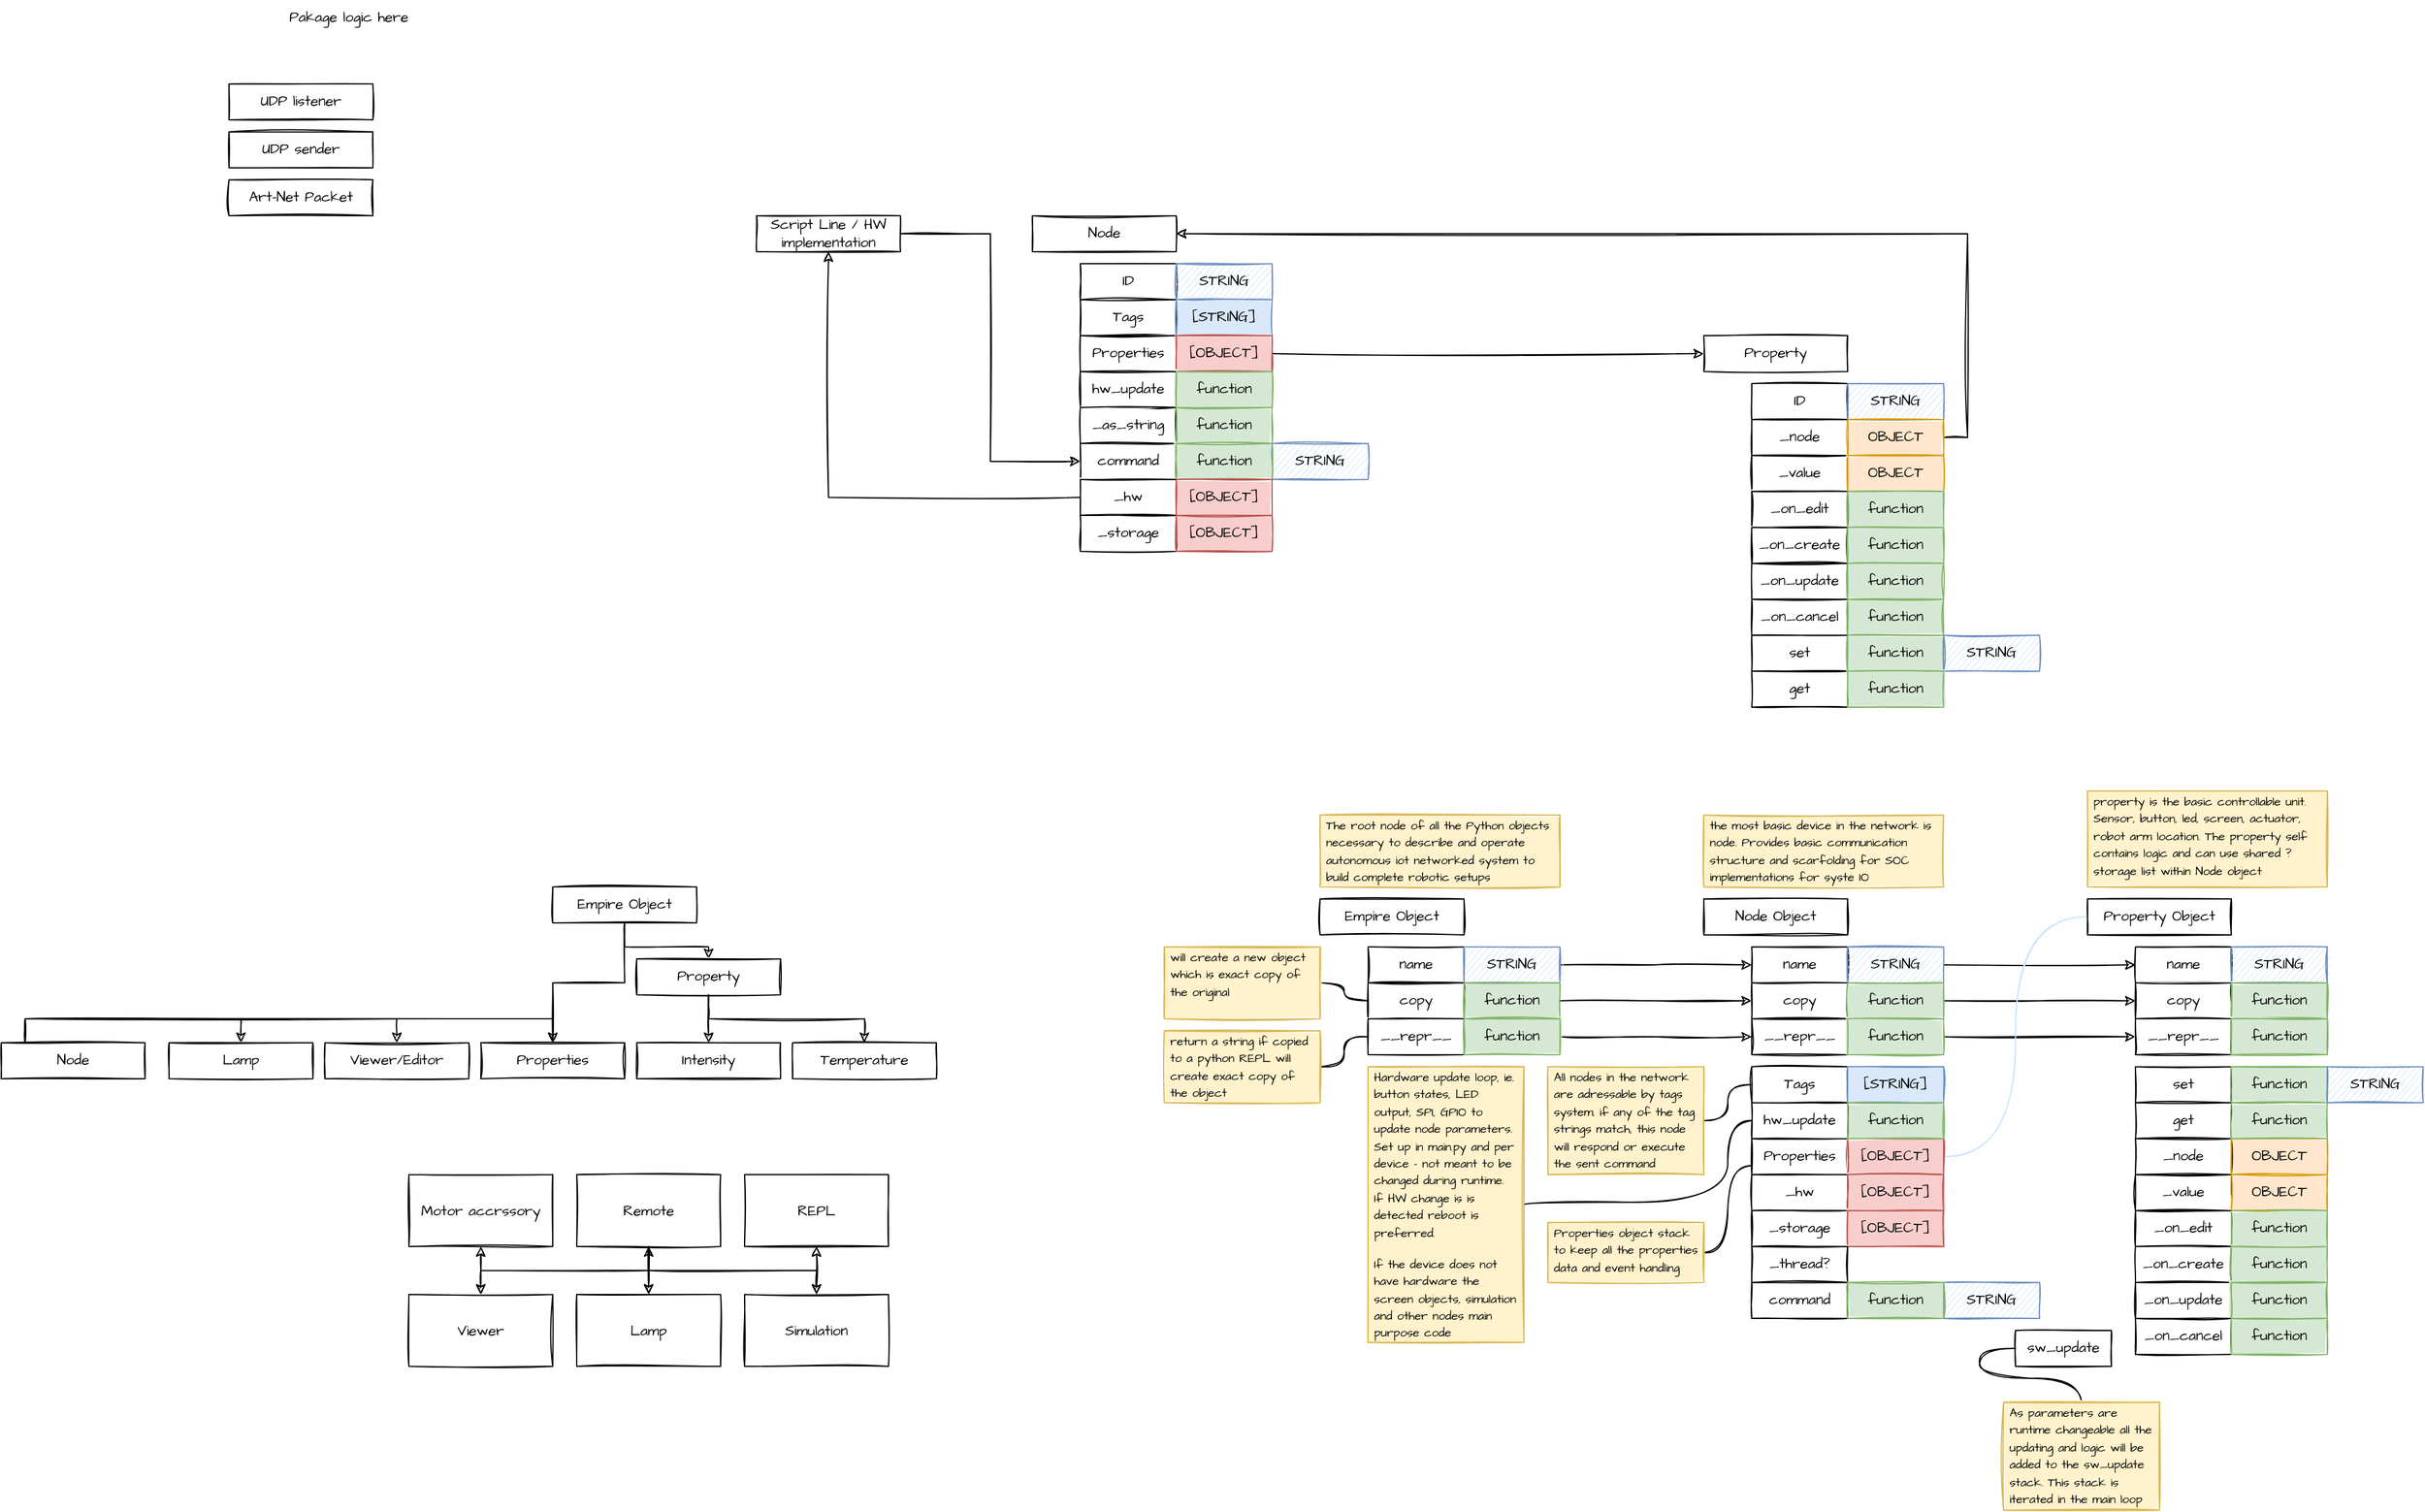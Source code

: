 <mxfile version="20.0.4" type="device" pages="2"><diagram id="UTL9oAtbc97huWoyyTnZ" name="Page-1"><mxGraphModel dx="2912" dy="1122" grid="1" gridSize="10" guides="1" tooltips="1" connect="1" arrows="1" fold="1" page="1" pageScale="1" pageWidth="850" pageHeight="1100" math="0" shadow="0"><root><mxCell id="0"/><mxCell id="1" parent="0"/><mxCell id="6gGuHzRQzGazjfxGGEVp-1" value="Node" style="rounded=0;whiteSpace=wrap;html=1;sketch=1;fontFamily=Architects Daughter;fontSource=https%3A%2F%2Ffonts.googleapis.com%2Fcss%3Ffamily%3DArchitects%2BDaughter;" parent="1" vertex="1"><mxGeometry x="40" y="280" width="120" height="30" as="geometry"/></mxCell><mxCell id="6gGuHzRQzGazjfxGGEVp-3" value="ID" style="rounded=0;whiteSpace=wrap;html=1;sketch=1;fontFamily=Architects Daughter;fontSource=https%3A%2F%2Ffonts.googleapis.com%2Fcss%3Ffamily%3DArchitects%2BDaughter;" parent="1" vertex="1"><mxGeometry x="80" y="320" width="80" height="30" as="geometry"/></mxCell><mxCell id="6gGuHzRQzGazjfxGGEVp-4" value="Tags" style="rounded=0;whiteSpace=wrap;html=1;sketch=1;fontFamily=Architects Daughter;fontSource=https%3A%2F%2Ffonts.googleapis.com%2Fcss%3Ffamily%3DArchitects%2BDaughter;" parent="1" vertex="1"><mxGeometry x="80" y="350" width="80" height="30" as="geometry"/></mxCell><mxCell id="6gGuHzRQzGazjfxGGEVp-5" value="Properties" style="rounded=0;whiteSpace=wrap;html=1;sketch=1;fontFamily=Architects Daughter;fontSource=https%3A%2F%2Ffonts.googleapis.com%2Fcss%3Ffamily%3DArchitects%2BDaughter;" parent="1" vertex="1"><mxGeometry x="80" y="380" width="80" height="30" as="geometry"/></mxCell><mxCell id="6gGuHzRQzGazjfxGGEVp-6" value="STRING" style="rounded=0;whiteSpace=wrap;html=1;sketch=1;fontFamily=Architects Daughter;fontSource=https%3A%2F%2Ffonts.googleapis.com%2Fcss%3Ffamily%3DArchitects%2BDaughter;fillColor=#dae8fc;strokeColor=#6c8ebf;" parent="1" vertex="1"><mxGeometry x="160" y="320" width="80" height="30" as="geometry"/></mxCell><mxCell id="6gGuHzRQzGazjfxGGEVp-7" value="[STRING]" style="rounded=0;whiteSpace=wrap;html=1;sketch=1;fontFamily=Architects Daughter;fontSource=https%3A%2F%2Ffonts.googleapis.com%2Fcss%3Ffamily%3DArchitects%2BDaughter;fillColor=#dae8fc;strokeColor=#6c8ebf;fillStyle=solid;" parent="1" vertex="1"><mxGeometry x="160" y="350" width="80" height="30" as="geometry"/></mxCell><mxCell id="6gGuHzRQzGazjfxGGEVp-16" style="edgeStyle=orthogonalEdgeStyle;rounded=0;orthogonalLoop=1;jettySize=auto;html=1;entryX=0;entryY=0.5;entryDx=0;entryDy=0;sketch=1;" parent="1" source="6gGuHzRQzGazjfxGGEVp-8" target="6gGuHzRQzGazjfxGGEVp-9" edge="1"><mxGeometry relative="1" as="geometry"/></mxCell><mxCell id="6gGuHzRQzGazjfxGGEVp-8" value="[OBJECT]" style="rounded=0;whiteSpace=wrap;html=1;sketch=1;fontFamily=Architects Daughter;fontSource=https%3A%2F%2Ffonts.googleapis.com%2Fcss%3Ffamily%3DArchitects%2BDaughter;fillColor=#f8cecc;strokeColor=#b85450;fillStyle=solid;" parent="1" vertex="1"><mxGeometry x="160" y="380" width="80" height="30" as="geometry"/></mxCell><mxCell id="6gGuHzRQzGazjfxGGEVp-9" value="Property" style="rounded=0;whiteSpace=wrap;html=1;sketch=1;fontFamily=Architects Daughter;fontSource=https%3A%2F%2Ffonts.googleapis.com%2Fcss%3Ffamily%3DArchitects%2BDaughter;" parent="1" vertex="1"><mxGeometry x="600" y="380" width="120" height="30" as="geometry"/></mxCell><mxCell id="6gGuHzRQzGazjfxGGEVp-10" value="ID" style="rounded=0;whiteSpace=wrap;html=1;sketch=1;fontFamily=Architects Daughter;fontSource=https%3A%2F%2Ffonts.googleapis.com%2Fcss%3Ffamily%3DArchitects%2BDaughter;" parent="1" vertex="1"><mxGeometry x="640" y="420" width="80" height="30" as="geometry"/></mxCell><mxCell id="6gGuHzRQzGazjfxGGEVp-12" value="_value" style="rounded=0;whiteSpace=wrap;html=1;sketch=1;fontFamily=Architects Daughter;fontSource=https%3A%2F%2Ffonts.googleapis.com%2Fcss%3Ffamily%3DArchitects%2BDaughter;" parent="1" vertex="1"><mxGeometry x="640" y="480" width="80" height="30" as="geometry"/></mxCell><mxCell id="6gGuHzRQzGazjfxGGEVp-13" value="STRING" style="rounded=0;whiteSpace=wrap;html=1;sketch=1;fontFamily=Architects Daughter;fontSource=https%3A%2F%2Ffonts.googleapis.com%2Fcss%3Ffamily%3DArchitects%2BDaughter;fillColor=#dae8fc;strokeColor=#6c8ebf;" parent="1" vertex="1"><mxGeometry x="720" y="420" width="80" height="30" as="geometry"/></mxCell><mxCell id="6gGuHzRQzGazjfxGGEVp-15" value="OBJECT" style="rounded=0;whiteSpace=wrap;html=1;sketch=1;fontFamily=Architects Daughter;fontSource=https%3A%2F%2Ffonts.googleapis.com%2Fcss%3Ffamily%3DArchitects%2BDaughter;fillColor=#ffe6cc;strokeColor=#d79b00;fillStyle=solid;" parent="1" vertex="1"><mxGeometry x="720" y="480" width="80" height="30" as="geometry"/></mxCell><mxCell id="6gGuHzRQzGazjfxGGEVp-17" value="_on_edit" style="rounded=0;whiteSpace=wrap;html=1;sketch=1;fontFamily=Architects Daughter;fontSource=https%3A%2F%2Ffonts.googleapis.com%2Fcss%3Ffamily%3DArchitects%2BDaughter;" parent="1" vertex="1"><mxGeometry x="640" y="510" width="80" height="30" as="geometry"/></mxCell><mxCell id="6gGuHzRQzGazjfxGGEVp-18" value="function" style="rounded=0;whiteSpace=wrap;html=1;sketch=1;fontFamily=Architects Daughter;fontSource=https%3A%2F%2Ffonts.googleapis.com%2Fcss%3Ffamily%3DArchitects%2BDaughter;fillColor=#d5e8d4;strokeColor=#82b366;fillStyle=solid;" parent="1" vertex="1"><mxGeometry x="720" y="510" width="80" height="30" as="geometry"/></mxCell><mxCell id="6gGuHzRQzGazjfxGGEVp-19" value="_on_create" style="rounded=0;whiteSpace=wrap;html=1;sketch=1;fontFamily=Architects Daughter;fontSource=https%3A%2F%2Ffonts.googleapis.com%2Fcss%3Ffamily%3DArchitects%2BDaughter;" parent="1" vertex="1"><mxGeometry x="640" y="540" width="80" height="30" as="geometry"/></mxCell><mxCell id="6gGuHzRQzGazjfxGGEVp-20" value="function" style="rounded=0;whiteSpace=wrap;html=1;sketch=1;fontFamily=Architects Daughter;fontSource=https%3A%2F%2Ffonts.googleapis.com%2Fcss%3Ffamily%3DArchitects%2BDaughter;fillColor=#d5e8d4;strokeColor=#82b366;fillStyle=solid;" parent="1" vertex="1"><mxGeometry x="720" y="540" width="80" height="30" as="geometry"/></mxCell><mxCell id="6gGuHzRQzGazjfxGGEVp-21" value="_on_cancel" style="rounded=0;whiteSpace=wrap;html=1;sketch=1;fontFamily=Architects Daughter;fontSource=https%3A%2F%2Ffonts.googleapis.com%2Fcss%3Ffamily%3DArchitects%2BDaughter;" parent="1" vertex="1"><mxGeometry x="640" y="600" width="80" height="30" as="geometry"/></mxCell><mxCell id="6gGuHzRQzGazjfxGGEVp-22" value="function" style="rounded=0;whiteSpace=wrap;html=1;sketch=1;fontFamily=Architects Daughter;fontSource=https%3A%2F%2Ffonts.googleapis.com%2Fcss%3Ffamily%3DArchitects%2BDaughter;fillColor=#d5e8d4;strokeColor=#82b366;fillStyle=solid;" parent="1" vertex="1"><mxGeometry x="720" y="600" width="80" height="30" as="geometry"/></mxCell><mxCell id="6gGuHzRQzGazjfxGGEVp-23" value="set" style="rounded=0;whiteSpace=wrap;html=1;sketch=1;fontFamily=Architects Daughter;fontSource=https%3A%2F%2Ffonts.googleapis.com%2Fcss%3Ffamily%3DArchitects%2BDaughter;" parent="1" vertex="1"><mxGeometry x="640" y="630" width="80" height="30" as="geometry"/></mxCell><mxCell id="6gGuHzRQzGazjfxGGEVp-24" value="function" style="rounded=0;whiteSpace=wrap;html=1;sketch=1;fontFamily=Architects Daughter;fontSource=https%3A%2F%2Ffonts.googleapis.com%2Fcss%3Ffamily%3DArchitects%2BDaughter;fillColor=#d5e8d4;strokeColor=#82b366;fillStyle=solid;" parent="1" vertex="1"><mxGeometry x="720" y="630" width="80" height="30" as="geometry"/></mxCell><mxCell id="6gGuHzRQzGazjfxGGEVp-25" value="STRING" style="rounded=0;whiteSpace=wrap;html=1;sketch=1;fontFamily=Architects Daughter;fontSource=https%3A%2F%2Ffonts.googleapis.com%2Fcss%3Ffamily%3DArchitects%2BDaughter;fillColor=#dae8fc;strokeColor=#6c8ebf;" parent="1" vertex="1"><mxGeometry x="800" y="630" width="80" height="30" as="geometry"/></mxCell><mxCell id="6gGuHzRQzGazjfxGGEVp-26" value="get" style="rounded=0;whiteSpace=wrap;html=1;sketch=1;fontFamily=Architects Daughter;fontSource=https%3A%2F%2Ffonts.googleapis.com%2Fcss%3Ffamily%3DArchitects%2BDaughter;" parent="1" vertex="1"><mxGeometry x="640" y="660" width="80" height="30" as="geometry"/></mxCell><mxCell id="6gGuHzRQzGazjfxGGEVp-27" value="function" style="rounded=0;whiteSpace=wrap;html=1;sketch=1;fontFamily=Architects Daughter;fontSource=https%3A%2F%2Ffonts.googleapis.com%2Fcss%3Ffamily%3DArchitects%2BDaughter;fillColor=#d5e8d4;strokeColor=#82b366;fillStyle=solid;" parent="1" vertex="1"><mxGeometry x="720" y="660" width="80" height="30" as="geometry"/></mxCell><mxCell id="6gGuHzRQzGazjfxGGEVp-29" value="hw_update" style="rounded=0;whiteSpace=wrap;html=1;sketch=1;fontFamily=Architects Daughter;fontSource=https%3A%2F%2Ffonts.googleapis.com%2Fcss%3Ffamily%3DArchitects%2BDaughter;" parent="1" vertex="1"><mxGeometry x="80" y="410" width="80" height="30" as="geometry"/></mxCell><mxCell id="6gGuHzRQzGazjfxGGEVp-32" value="_on_update" style="rounded=0;whiteSpace=wrap;html=1;sketch=1;fontFamily=Architects Daughter;fontSource=https%3A%2F%2Ffonts.googleapis.com%2Fcss%3Ffamily%3DArchitects%2BDaughter;" parent="1" vertex="1"><mxGeometry x="640" y="570" width="80" height="30" as="geometry"/></mxCell><mxCell id="6gGuHzRQzGazjfxGGEVp-33" value="function" style="rounded=0;whiteSpace=wrap;html=1;sketch=1;fontFamily=Architects Daughter;fontSource=https%3A%2F%2Ffonts.googleapis.com%2Fcss%3Ffamily%3DArchitects%2BDaughter;fillColor=#d5e8d4;strokeColor=#82b366;fillStyle=solid;" parent="1" vertex="1"><mxGeometry x="720" y="570" width="80" height="30" as="geometry"/></mxCell><mxCell id="6gGuHzRQzGazjfxGGEVp-50" value="_as_string" style="rounded=0;whiteSpace=wrap;html=1;sketch=1;fontFamily=Architects Daughter;fontSource=https%3A%2F%2Ffonts.googleapis.com%2Fcss%3Ffamily%3DArchitects%2BDaughter;" parent="1" vertex="1"><mxGeometry x="80" y="440" width="80" height="30" as="geometry"/></mxCell><mxCell id="6gGuHzRQzGazjfxGGEVp-52" value="function" style="rounded=0;whiteSpace=wrap;html=1;sketch=1;fontFamily=Architects Daughter;fontSource=https%3A%2F%2Ffonts.googleapis.com%2Fcss%3Ffamily%3DArchitects%2BDaughter;fillColor=#d5e8d4;strokeColor=#82b366;fillStyle=solid;" parent="1" vertex="1"><mxGeometry x="160" y="440" width="80" height="30" as="geometry"/></mxCell><mxCell id="6gGuHzRQzGazjfxGGEVp-56" value="function" style="rounded=0;whiteSpace=wrap;html=1;sketch=1;fontFamily=Architects Daughter;fontSource=https%3A%2F%2Ffonts.googleapis.com%2Fcss%3Ffamily%3DArchitects%2BDaughter;fillColor=#d5e8d4;strokeColor=#82b366;fillStyle=solid;" parent="1" vertex="1"><mxGeometry x="160" y="410" width="80" height="30" as="geometry"/></mxCell><mxCell id="6gGuHzRQzGazjfxGGEVp-57" value="command" style="rounded=0;whiteSpace=wrap;html=1;sketch=1;fontFamily=Architects Daughter;fontSource=https%3A%2F%2Ffonts.googleapis.com%2Fcss%3Ffamily%3DArchitects%2BDaughter;" parent="1" vertex="1"><mxGeometry x="80" y="470" width="80" height="30" as="geometry"/></mxCell><mxCell id="6gGuHzRQzGazjfxGGEVp-58" value="STRING" style="rounded=0;whiteSpace=wrap;html=1;sketch=1;fontFamily=Architects Daughter;fontSource=https%3A%2F%2Ffonts.googleapis.com%2Fcss%3Ffamily%3DArchitects%2BDaughter;fillColor=#dae8fc;strokeColor=#6c8ebf;" parent="1" vertex="1"><mxGeometry x="240" y="470" width="80" height="30" as="geometry"/></mxCell><mxCell id="6gGuHzRQzGazjfxGGEVp-60" style="edgeStyle=orthogonalEdgeStyle;rounded=0;sketch=1;orthogonalLoop=1;jettySize=auto;html=1;entryX=0;entryY=0.5;entryDx=0;entryDy=0;" parent="1" source="6gGuHzRQzGazjfxGGEVp-59" target="6gGuHzRQzGazjfxGGEVp-57" edge="1"><mxGeometry relative="1" as="geometry"/></mxCell><mxCell id="6gGuHzRQzGazjfxGGEVp-59" value="Script Line / HW implementation" style="rounded=0;whiteSpace=wrap;html=1;sketch=1;fontFamily=Architects Daughter;fontSource=https%3A%2F%2Ffonts.googleapis.com%2Fcss%3Ffamily%3DArchitects%2BDaughter;" parent="1" vertex="1"><mxGeometry x="-190" y="280" width="120" height="30" as="geometry"/></mxCell><mxCell id="6gGuHzRQzGazjfxGGEVp-62" style="edgeStyle=orthogonalEdgeStyle;rounded=0;sketch=1;orthogonalLoop=1;jettySize=auto;html=1;" parent="1" source="6gGuHzRQzGazjfxGGEVp-61" target="6gGuHzRQzGazjfxGGEVp-59" edge="1"><mxGeometry relative="1" as="geometry"/></mxCell><mxCell id="6gGuHzRQzGazjfxGGEVp-61" value="_hw" style="rounded=0;whiteSpace=wrap;html=1;sketch=1;fontFamily=Architects Daughter;fontSource=https%3A%2F%2Ffonts.googleapis.com%2Fcss%3Ffamily%3DArchitects%2BDaughter;" parent="1" vertex="1"><mxGeometry x="80" y="500" width="80" height="30" as="geometry"/></mxCell><mxCell id="6gGuHzRQzGazjfxGGEVp-63" value="function" style="rounded=0;whiteSpace=wrap;html=1;sketch=1;fontFamily=Architects Daughter;fontSource=https%3A%2F%2Ffonts.googleapis.com%2Fcss%3Ffamily%3DArchitects%2BDaughter;fillColor=#d5e8d4;strokeColor=#82b366;fillStyle=solid;" parent="1" vertex="1"><mxGeometry x="160" y="470" width="80" height="30" as="geometry"/></mxCell><mxCell id="6gGuHzRQzGazjfxGGEVp-64" value="[OBJECT]" style="rounded=0;whiteSpace=wrap;html=1;sketch=1;fontFamily=Architects Daughter;fontSource=https%3A%2F%2Ffonts.googleapis.com%2Fcss%3Ffamily%3DArchitects%2BDaughter;fillColor=#f8cecc;strokeColor=#b85450;fillStyle=solid;" parent="1" vertex="1"><mxGeometry x="160" y="500" width="80" height="30" as="geometry"/></mxCell><mxCell id="6gGuHzRQzGazjfxGGEVp-65" value="_node" style="rounded=0;whiteSpace=wrap;html=1;sketch=1;fontFamily=Architects Daughter;fontSource=https%3A%2F%2Ffonts.googleapis.com%2Fcss%3Ffamily%3DArchitects%2BDaughter;" parent="1" vertex="1"><mxGeometry x="640" y="450" width="80" height="30" as="geometry"/></mxCell><mxCell id="6gGuHzRQzGazjfxGGEVp-67" style="edgeStyle=orthogonalEdgeStyle;rounded=0;sketch=1;orthogonalLoop=1;jettySize=auto;html=1;entryX=1;entryY=0.5;entryDx=0;entryDy=0;" parent="1" source="6gGuHzRQzGazjfxGGEVp-66" target="6gGuHzRQzGazjfxGGEVp-1" edge="1"><mxGeometry relative="1" as="geometry"><Array as="points"><mxPoint x="820" y="465"/><mxPoint x="820" y="295"/></Array></mxGeometry></mxCell><mxCell id="6gGuHzRQzGazjfxGGEVp-66" value="OBJECT" style="rounded=0;whiteSpace=wrap;html=1;sketch=1;fontFamily=Architects Daughter;fontSource=https%3A%2F%2Ffonts.googleapis.com%2Fcss%3Ffamily%3DArchitects%2BDaughter;fillColor=#ffe6cc;strokeColor=#d79b00;fillStyle=solid;" parent="1" vertex="1"><mxGeometry x="720" y="450" width="80" height="30" as="geometry"/></mxCell><mxCell id="6gGuHzRQzGazjfxGGEVp-68" value="_storage" style="rounded=0;whiteSpace=wrap;html=1;sketch=1;fontFamily=Architects Daughter;fontSource=https%3A%2F%2Ffonts.googleapis.com%2Fcss%3Ffamily%3DArchitects%2BDaughter;" parent="1" vertex="1"><mxGeometry x="80" y="530" width="80" height="30" as="geometry"/></mxCell><mxCell id="6gGuHzRQzGazjfxGGEVp-69" value="[OBJECT]" style="rounded=0;whiteSpace=wrap;html=1;sketch=1;fontFamily=Architects Daughter;fontSource=https%3A%2F%2Ffonts.googleapis.com%2Fcss%3Ffamily%3DArchitects%2BDaughter;fillColor=#f8cecc;strokeColor=#b85450;fillStyle=solid;" parent="1" vertex="1"><mxGeometry x="160" y="530" width="80" height="30" as="geometry"/></mxCell><UserObject label="Empire Object" link="https://github.com/empire-ai/EmpireNode/blob/main/empire/Empire_Object.py" id="6gGuHzRQzGazjfxGGEVp-71"><mxCell style="rounded=0;whiteSpace=wrap;html=1;sketch=1;fontFamily=Architects Daughter;fontSource=https%3A%2F%2Ffonts.googleapis.com%2Fcss%3Ffamily%3DArchitects%2BDaughter;" parent="1" vertex="1"><mxGeometry x="280" y="850" width="120" height="30" as="geometry"/></mxCell></UserObject><mxCell id="6gGuHzRQzGazjfxGGEVp-72" value="name" style="rounded=0;whiteSpace=wrap;html=1;sketch=1;fontFamily=Architects Daughter;fontSource=https%3A%2F%2Ffonts.googleapis.com%2Fcss%3Ffamily%3DArchitects%2BDaughter;" parent="1" vertex="1"><mxGeometry x="320" y="890" width="80" height="30" as="geometry"/></mxCell><mxCell id="6gGuHzRQzGazjfxGGEVp-135" style="edgeStyle=orthogonalEdgeStyle;rounded=0;sketch=1;orthogonalLoop=1;jettySize=auto;html=1;entryX=0;entryY=0.5;entryDx=0;entryDy=0;" parent="1" source="6gGuHzRQzGazjfxGGEVp-73" edge="1"><mxGeometry relative="1" as="geometry"><mxPoint x="640" y="905" as="targetPoint"/></mxGeometry></mxCell><mxCell id="6gGuHzRQzGazjfxGGEVp-73" value="STRING" style="rounded=0;whiteSpace=wrap;html=1;sketch=1;fontFamily=Architects Daughter;fontSource=https%3A%2F%2Ffonts.googleapis.com%2Fcss%3Ffamily%3DArchitects%2BDaughter;fillColor=#dae8fc;strokeColor=#6c8ebf;" parent="1" vertex="1"><mxGeometry x="400" y="890" width="80" height="30" as="geometry"/></mxCell><mxCell id="6gGuHzRQzGazjfxGGEVp-85" style="edgeStyle=orthogonalEdgeStyle;rounded=0;sketch=1;orthogonalLoop=1;jettySize=auto;html=1;" parent="1" source="6gGuHzRQzGazjfxGGEVp-74" target="6gGuHzRQzGazjfxGGEVp-76" edge="1"><mxGeometry relative="1" as="geometry"/></mxCell><mxCell id="6gGuHzRQzGazjfxGGEVp-235" style="edgeStyle=orthogonalEdgeStyle;rounded=0;sketch=1;orthogonalLoop=1;jettySize=auto;html=1;entryX=0.5;entryY=0;entryDx=0;entryDy=0;fontFamily=Architects Daughter;fontSource=https%3A%2F%2Ffonts.googleapis.com%2Fcss%3Ffamily%3DArchitects%2BDaughter;fontSize=10;startArrow=none;startFill=0;endArrow=none;endFill=0;strokeColor=#000000;" parent="1" source="6gGuHzRQzGazjfxGGEVp-74" target="6gGuHzRQzGazjfxGGEVp-89" edge="1"><mxGeometry relative="1" as="geometry"/></mxCell><mxCell id="6gGuHzRQzGazjfxGGEVp-74" value="Empire Object" style="rounded=0;whiteSpace=wrap;html=1;sketch=1;fontFamily=Architects Daughter;fontSource=https%3A%2F%2Ffonts.googleapis.com%2Fcss%3Ffamily%3DArchitects%2BDaughter;" parent="1" vertex="1"><mxGeometry x="-360" y="840" width="120" height="30" as="geometry"/></mxCell><mxCell id="6gGuHzRQzGazjfxGGEVp-90" style="edgeStyle=orthogonalEdgeStyle;rounded=0;sketch=1;orthogonalLoop=1;jettySize=auto;html=1;entryX=0.5;entryY=0;entryDx=0;entryDy=0;" parent="1" source="6gGuHzRQzGazjfxGGEVp-75" target="6gGuHzRQzGazjfxGGEVp-89" edge="1"><mxGeometry relative="1" as="geometry"><Array as="points"><mxPoint x="-800" y="950"/><mxPoint x="-360" y="950"/></Array></mxGeometry></mxCell><mxCell id="6gGuHzRQzGazjfxGGEVp-92" style="edgeStyle=orthogonalEdgeStyle;rounded=0;sketch=1;orthogonalLoop=1;jettySize=auto;html=1;entryX=0.5;entryY=0;entryDx=0;entryDy=0;" parent="1" source="6gGuHzRQzGazjfxGGEVp-75" target="6gGuHzRQzGazjfxGGEVp-91" edge="1"><mxGeometry relative="1" as="geometry"><Array as="points"><mxPoint x="-800" y="950"/><mxPoint x="-490" y="950"/></Array></mxGeometry></mxCell><mxCell id="6gGuHzRQzGazjfxGGEVp-94" style="edgeStyle=orthogonalEdgeStyle;rounded=0;sketch=1;orthogonalLoop=1;jettySize=auto;html=1;" parent="1" source="6gGuHzRQzGazjfxGGEVp-75" target="6gGuHzRQzGazjfxGGEVp-93" edge="1"><mxGeometry relative="1" as="geometry"><Array as="points"><mxPoint x="-800" y="950"/><mxPoint x="-620" y="950"/></Array></mxGeometry></mxCell><mxCell id="6gGuHzRQzGazjfxGGEVp-75" value="Node" style="rounded=0;whiteSpace=wrap;html=1;sketch=1;fontFamily=Architects Daughter;fontSource=https%3A%2F%2Ffonts.googleapis.com%2Fcss%3Ffamily%3DArchitects%2BDaughter;" parent="1" vertex="1"><mxGeometry x="-820" y="970" width="120" height="30" as="geometry"/></mxCell><mxCell id="6gGuHzRQzGazjfxGGEVp-86" style="edgeStyle=orthogonalEdgeStyle;rounded=0;sketch=1;orthogonalLoop=1;jettySize=auto;html=1;" parent="1" source="6gGuHzRQzGazjfxGGEVp-76" target="6gGuHzRQzGazjfxGGEVp-77" edge="1"><mxGeometry relative="1" as="geometry"/></mxCell><mxCell id="6gGuHzRQzGazjfxGGEVp-88" style="edgeStyle=orthogonalEdgeStyle;rounded=0;sketch=1;orthogonalLoop=1;jettySize=auto;html=1;entryX=0.5;entryY=0;entryDx=0;entryDy=0;" parent="1" source="6gGuHzRQzGazjfxGGEVp-76" target="6gGuHzRQzGazjfxGGEVp-87" edge="1"><mxGeometry relative="1" as="geometry"><Array as="points"><mxPoint x="-230" y="950"/><mxPoint x="-100" y="950"/></Array></mxGeometry></mxCell><mxCell id="6gGuHzRQzGazjfxGGEVp-76" value="Property" style="rounded=0;whiteSpace=wrap;html=1;sketch=1;fontFamily=Architects Daughter;fontSource=https%3A%2F%2Ffonts.googleapis.com%2Fcss%3Ffamily%3DArchitects%2BDaughter;" parent="1" vertex="1"><mxGeometry x="-290" y="900" width="120" height="30" as="geometry"/></mxCell><mxCell id="6gGuHzRQzGazjfxGGEVp-77" value="Intensity" style="rounded=0;whiteSpace=wrap;html=1;sketch=1;fontFamily=Architects Daughter;fontSource=https%3A%2F%2Ffonts.googleapis.com%2Fcss%3Ffamily%3DArchitects%2BDaughter;" parent="1" vertex="1"><mxGeometry x="-290" y="970" width="120" height="30" as="geometry"/></mxCell><mxCell id="6gGuHzRQzGazjfxGGEVp-79" value="copy" style="rounded=0;whiteSpace=wrap;html=1;sketch=1;fontFamily=Architects Daughter;fontSource=https%3A%2F%2Ffonts.googleapis.com%2Fcss%3Ffamily%3DArchitects%2BDaughter;" parent="1" vertex="1"><mxGeometry x="320" y="920" width="80" height="30" as="geometry"/></mxCell><mxCell id="6gGuHzRQzGazjfxGGEVp-136" style="edgeStyle=orthogonalEdgeStyle;rounded=0;sketch=1;orthogonalLoop=1;jettySize=auto;html=1;entryX=0;entryY=0.5;entryDx=0;entryDy=0;exitX=1;exitY=0.5;exitDx=0;exitDy=0;" parent="1" source="6gGuHzRQzGazjfxGGEVp-81" edge="1"><mxGeometry relative="1" as="geometry"><mxPoint x="560" y="935" as="sourcePoint"/><mxPoint x="640" y="935" as="targetPoint"/></mxGeometry></mxCell><mxCell id="6gGuHzRQzGazjfxGGEVp-81" value="function" style="rounded=0;whiteSpace=wrap;html=1;sketch=1;fontFamily=Architects Daughter;fontSource=https%3A%2F%2Ffonts.googleapis.com%2Fcss%3Ffamily%3DArchitects%2BDaughter;fillColor=#d5e8d4;strokeColor=#82b366;fillStyle=solid;" parent="1" vertex="1"><mxGeometry x="400" y="920" width="80" height="30" as="geometry"/></mxCell><mxCell id="6gGuHzRQzGazjfxGGEVp-82" value="__repr__" style="rounded=0;whiteSpace=wrap;html=1;sketch=1;fontFamily=Architects Daughter;fontSource=https%3A%2F%2Ffonts.googleapis.com%2Fcss%3Ffamily%3DArchitects%2BDaughter;" parent="1" vertex="1"><mxGeometry x="320" y="950" width="80" height="30" as="geometry"/></mxCell><mxCell id="6gGuHzRQzGazjfxGGEVp-137" style="edgeStyle=orthogonalEdgeStyle;rounded=0;sketch=1;orthogonalLoop=1;jettySize=auto;html=1;entryX=0;entryY=0.5;entryDx=0;entryDy=0;" parent="1" source="6gGuHzRQzGazjfxGGEVp-83" edge="1"><mxGeometry relative="1" as="geometry"><mxPoint x="640" y="965" as="targetPoint"/></mxGeometry></mxCell><mxCell id="6gGuHzRQzGazjfxGGEVp-83" value="function" style="rounded=0;whiteSpace=wrap;html=1;sketch=1;fontFamily=Architects Daughter;fontSource=https%3A%2F%2Ffonts.googleapis.com%2Fcss%3Ffamily%3DArchitects%2BDaughter;fillColor=#d5e8d4;strokeColor=#82b366;fillStyle=solid;" parent="1" vertex="1"><mxGeometry x="400" y="950" width="80" height="30" as="geometry"/></mxCell><mxCell id="6gGuHzRQzGazjfxGGEVp-87" value="Temperature" style="rounded=0;whiteSpace=wrap;html=1;sketch=1;fontFamily=Architects Daughter;fontSource=https%3A%2F%2Ffonts.googleapis.com%2Fcss%3Ffamily%3DArchitects%2BDaughter;" parent="1" vertex="1"><mxGeometry x="-160" y="970" width="120" height="30" as="geometry"/></mxCell><mxCell id="6gGuHzRQzGazjfxGGEVp-89" value="Properties" style="rounded=0;whiteSpace=wrap;html=1;sketch=1;fontFamily=Architects Daughter;fontSource=https%3A%2F%2Ffonts.googleapis.com%2Fcss%3Ffamily%3DArchitects%2BDaughter;" parent="1" vertex="1"><mxGeometry x="-420" y="970" width="120" height="30" as="geometry"/></mxCell><mxCell id="6gGuHzRQzGazjfxGGEVp-91" value="Viewer/Editor" style="rounded=0;whiteSpace=wrap;html=1;sketch=1;fontFamily=Architects Daughter;fontSource=https%3A%2F%2Ffonts.googleapis.com%2Fcss%3Ffamily%3DArchitects%2BDaughter;" parent="1" vertex="1"><mxGeometry x="-550" y="970" width="120" height="30" as="geometry"/></mxCell><mxCell id="6gGuHzRQzGazjfxGGEVp-93" value="Lamp" style="rounded=0;whiteSpace=wrap;html=1;sketch=1;fontFamily=Architects Daughter;fontSource=https%3A%2F%2Ffonts.googleapis.com%2Fcss%3Ffamily%3DArchitects%2BDaughter;" parent="1" vertex="1"><mxGeometry x="-680" y="970" width="120" height="30" as="geometry"/></mxCell><mxCell id="6gGuHzRQzGazjfxGGEVp-95" value="Node Object" style="rounded=0;whiteSpace=wrap;html=1;sketch=1;fontFamily=Architects Daughter;fontSource=https%3A%2F%2Ffonts.googleapis.com%2Fcss%3Ffamily%3DArchitects%2BDaughter;" parent="1" vertex="1"><mxGeometry x="600" y="850" width="120" height="30" as="geometry"/></mxCell><mxCell id="6gGuHzRQzGazjfxGGEVp-138" style="edgeStyle=orthogonalEdgeStyle;rounded=0;sketch=1;orthogonalLoop=1;jettySize=auto;html=1;entryX=0;entryY=0.5;entryDx=0;entryDy=0;" parent="1" edge="1"><mxGeometry relative="1" as="geometry"><mxPoint x="800" y="905" as="sourcePoint"/><mxPoint x="960" y="905" as="targetPoint"/></mxGeometry></mxCell><mxCell id="6gGuHzRQzGazjfxGGEVp-139" style="edgeStyle=orthogonalEdgeStyle;rounded=0;sketch=1;orthogonalLoop=1;jettySize=auto;html=1;entryX=0;entryY=0.5;entryDx=0;entryDy=0;exitX=1;exitY=0.5;exitDx=0;exitDy=0;" parent="1" source="6gGuHzRQzGazjfxGGEVp-205" edge="1"><mxGeometry relative="1" as="geometry"><mxPoint x="880" y="935" as="sourcePoint"/><mxPoint x="960" y="935" as="targetPoint"/></mxGeometry></mxCell><mxCell id="6gGuHzRQzGazjfxGGEVp-140" style="edgeStyle=orthogonalEdgeStyle;rounded=0;sketch=1;orthogonalLoop=1;jettySize=auto;html=1;entryX=0;entryY=0.5;entryDx=0;entryDy=0;" parent="1" edge="1"><mxGeometry relative="1" as="geometry"><mxPoint x="800" y="965" as="sourcePoint"/><mxPoint x="960" y="965" as="targetPoint"/></mxGeometry></mxCell><mxCell id="6gGuHzRQzGazjfxGGEVp-103" value="Tags" style="rounded=0;whiteSpace=wrap;html=1;sketch=1;fontFamily=Architects Daughter;fontSource=https%3A%2F%2Ffonts.googleapis.com%2Fcss%3Ffamily%3DArchitects%2BDaughter;" parent="1" vertex="1"><mxGeometry x="640" y="990" width="80" height="30" as="geometry"/></mxCell><mxCell id="6gGuHzRQzGazjfxGGEVp-104" value="Properties" style="rounded=0;whiteSpace=wrap;html=1;sketch=1;fontFamily=Architects Daughter;fontSource=https%3A%2F%2Ffonts.googleapis.com%2Fcss%3Ffamily%3DArchitects%2BDaughter;" parent="1" vertex="1"><mxGeometry x="640" y="1050" width="80" height="30" as="geometry"/></mxCell><mxCell id="6gGuHzRQzGazjfxGGEVp-105" value="[STRING]" style="rounded=0;whiteSpace=wrap;html=1;sketch=1;fontFamily=Architects Daughter;fontSource=https%3A%2F%2Ffonts.googleapis.com%2Fcss%3Ffamily%3DArchitects%2BDaughter;fillColor=#dae8fc;strokeColor=#6c8ebf;fillStyle=solid;" parent="1" vertex="1"><mxGeometry x="720" y="990" width="80" height="30" as="geometry"/></mxCell><mxCell id="6gGuHzRQzGazjfxGGEVp-230" style="edgeStyle=orthogonalEdgeStyle;curved=1;rounded=0;sketch=1;orthogonalLoop=1;jettySize=auto;html=1;entryX=0;entryY=0.5;entryDx=0;entryDy=0;fontFamily=Architects Daughter;fontSource=https%3A%2F%2Ffonts.googleapis.com%2Fcss%3Ffamily%3DArchitects%2BDaughter;fontSize=10;startArrow=none;startFill=0;endArrow=none;endFill=0;strokeColor=#CCE5FF;" parent="1" source="6gGuHzRQzGazjfxGGEVp-106" target="6gGuHzRQzGazjfxGGEVp-115" edge="1"><mxGeometry relative="1" as="geometry"/></mxCell><mxCell id="6gGuHzRQzGazjfxGGEVp-106" value="[OBJECT]" style="rounded=0;whiteSpace=wrap;html=1;sketch=1;fontFamily=Architects Daughter;fontSource=https%3A%2F%2Ffonts.googleapis.com%2Fcss%3Ffamily%3DArchitects%2BDaughter;fillColor=#f8cecc;strokeColor=#b85450;fillStyle=solid;" parent="1" vertex="1"><mxGeometry x="720" y="1050" width="80" height="30" as="geometry"/></mxCell><mxCell id="6gGuHzRQzGazjfxGGEVp-107" value="sw_update" style="rounded=0;whiteSpace=wrap;html=1;sketch=1;fontFamily=Architects Daughter;fontSource=https%3A%2F%2Ffonts.googleapis.com%2Fcss%3Ffamily%3DArchitects%2BDaughter;" parent="1" vertex="1"><mxGeometry x="860" y="1210" width="80" height="30" as="geometry"/></mxCell><mxCell id="6gGuHzRQzGazjfxGGEVp-108" value="hw_update" style="rounded=0;whiteSpace=wrap;html=1;sketch=1;fontFamily=Architects Daughter;fontSource=https%3A%2F%2Ffonts.googleapis.com%2Fcss%3Ffamily%3DArchitects%2BDaughter;" parent="1" vertex="1"><mxGeometry x="640" y="1020" width="80" height="30" as="geometry"/></mxCell><mxCell id="6gGuHzRQzGazjfxGGEVp-110" value="function" style="rounded=0;whiteSpace=wrap;html=1;sketch=1;fontFamily=Architects Daughter;fontSource=https%3A%2F%2Ffonts.googleapis.com%2Fcss%3Ffamily%3DArchitects%2BDaughter;fillColor=#d5e8d4;strokeColor=#82b366;fillStyle=solid;" parent="1" vertex="1"><mxGeometry x="720" y="1020" width="80" height="30" as="geometry"/></mxCell><mxCell id="6gGuHzRQzGazjfxGGEVp-111" value="_hw" style="rounded=0;whiteSpace=wrap;html=1;sketch=1;fontFamily=Architects Daughter;fontSource=https%3A%2F%2Ffonts.googleapis.com%2Fcss%3Ffamily%3DArchitects%2BDaughter;" parent="1" vertex="1"><mxGeometry x="640" y="1080" width="80" height="30" as="geometry"/></mxCell><mxCell id="6gGuHzRQzGazjfxGGEVp-112" value="[OBJECT]" style="rounded=0;whiteSpace=wrap;html=1;sketch=1;fontFamily=Architects Daughter;fontSource=https%3A%2F%2Ffonts.googleapis.com%2Fcss%3Ffamily%3DArchitects%2BDaughter;fillColor=#f8cecc;strokeColor=#b85450;fillStyle=solid;" parent="1" vertex="1"><mxGeometry x="720" y="1080" width="80" height="30" as="geometry"/></mxCell><mxCell id="6gGuHzRQzGazjfxGGEVp-113" value="_storage" style="rounded=0;whiteSpace=wrap;html=1;sketch=1;fontFamily=Architects Daughter;fontSource=https%3A%2F%2Ffonts.googleapis.com%2Fcss%3Ffamily%3DArchitects%2BDaughter;" parent="1" vertex="1"><mxGeometry x="640" y="1110" width="80" height="30" as="geometry"/></mxCell><mxCell id="6gGuHzRQzGazjfxGGEVp-114" value="[OBJECT]" style="rounded=0;whiteSpace=wrap;html=1;sketch=1;fontFamily=Architects Daughter;fontSource=https%3A%2F%2Ffonts.googleapis.com%2Fcss%3Ffamily%3DArchitects%2BDaughter;fillColor=#f8cecc;strokeColor=#b85450;fillStyle=solid;" parent="1" vertex="1"><mxGeometry x="720" y="1110" width="80" height="30" as="geometry"/></mxCell><mxCell id="6gGuHzRQzGazjfxGGEVp-115" value="Property Object" style="rounded=0;whiteSpace=wrap;html=1;sketch=1;fontFamily=Architects Daughter;fontSource=https%3A%2F%2Ffonts.googleapis.com%2Fcss%3Ffamily%3DArchitects%2BDaughter;" parent="1" vertex="1"><mxGeometry x="920" y="850" width="120" height="30" as="geometry"/></mxCell><mxCell id="6gGuHzRQzGazjfxGGEVp-141" value="_value" style="rounded=0;whiteSpace=wrap;html=1;sketch=1;fontFamily=Architects Daughter;fontSource=https%3A%2F%2Ffonts.googleapis.com%2Fcss%3Ffamily%3DArchitects%2BDaughter;" parent="1" vertex="1"><mxGeometry x="960" y="1080" width="80" height="30" as="geometry"/></mxCell><mxCell id="6gGuHzRQzGazjfxGGEVp-142" value="OBJECT" style="rounded=0;whiteSpace=wrap;html=1;sketch=1;fontFamily=Architects Daughter;fontSource=https%3A%2F%2Ffonts.googleapis.com%2Fcss%3Ffamily%3DArchitects%2BDaughter;fillColor=#ffe6cc;strokeColor=#d79b00;fillStyle=solid;" parent="1" vertex="1"><mxGeometry x="1040" y="1080" width="80" height="30" as="geometry"/></mxCell><mxCell id="6gGuHzRQzGazjfxGGEVp-143" value="_on_edit" style="rounded=0;whiteSpace=wrap;html=1;sketch=1;fontFamily=Architects Daughter;fontSource=https%3A%2F%2Ffonts.googleapis.com%2Fcss%3Ffamily%3DArchitects%2BDaughter;" parent="1" vertex="1"><mxGeometry x="960" y="1110" width="80" height="30" as="geometry"/></mxCell><mxCell id="6gGuHzRQzGazjfxGGEVp-144" value="function" style="rounded=0;whiteSpace=wrap;html=1;sketch=1;fontFamily=Architects Daughter;fontSource=https%3A%2F%2Ffonts.googleapis.com%2Fcss%3Ffamily%3DArchitects%2BDaughter;fillColor=#d5e8d4;strokeColor=#82b366;fillStyle=solid;" parent="1" vertex="1"><mxGeometry x="1040" y="1110" width="80" height="30" as="geometry"/></mxCell><mxCell id="6gGuHzRQzGazjfxGGEVp-145" value="_on_create" style="rounded=0;whiteSpace=wrap;html=1;sketch=1;fontFamily=Architects Daughter;fontSource=https%3A%2F%2Ffonts.googleapis.com%2Fcss%3Ffamily%3DArchitects%2BDaughter;" parent="1" vertex="1"><mxGeometry x="960" y="1140" width="80" height="30" as="geometry"/></mxCell><mxCell id="6gGuHzRQzGazjfxGGEVp-146" value="function" style="rounded=0;whiteSpace=wrap;html=1;sketch=1;fontFamily=Architects Daughter;fontSource=https%3A%2F%2Ffonts.googleapis.com%2Fcss%3Ffamily%3DArchitects%2BDaughter;fillColor=#d5e8d4;strokeColor=#82b366;fillStyle=solid;" parent="1" vertex="1"><mxGeometry x="1040" y="1140" width="80" height="30" as="geometry"/></mxCell><mxCell id="6gGuHzRQzGazjfxGGEVp-147" value="_on_cancel" style="rounded=0;whiteSpace=wrap;html=1;sketch=1;fontFamily=Architects Daughter;fontSource=https%3A%2F%2Ffonts.googleapis.com%2Fcss%3Ffamily%3DArchitects%2BDaughter;" parent="1" vertex="1"><mxGeometry x="960" y="1200" width="80" height="30" as="geometry"/></mxCell><mxCell id="6gGuHzRQzGazjfxGGEVp-148" value="function" style="rounded=0;whiteSpace=wrap;html=1;sketch=1;fontFamily=Architects Daughter;fontSource=https%3A%2F%2Ffonts.googleapis.com%2Fcss%3Ffamily%3DArchitects%2BDaughter;fillColor=#d5e8d4;strokeColor=#82b366;fillStyle=solid;" parent="1" vertex="1"><mxGeometry x="1040" y="1200" width="80" height="30" as="geometry"/></mxCell><mxCell id="6gGuHzRQzGazjfxGGEVp-149" value="_on_update" style="rounded=0;whiteSpace=wrap;html=1;sketch=1;fontFamily=Architects Daughter;fontSource=https%3A%2F%2Ffonts.googleapis.com%2Fcss%3Ffamily%3DArchitects%2BDaughter;" parent="1" vertex="1"><mxGeometry x="960" y="1170" width="80" height="30" as="geometry"/></mxCell><mxCell id="6gGuHzRQzGazjfxGGEVp-150" value="function" style="rounded=0;whiteSpace=wrap;html=1;sketch=1;fontFamily=Architects Daughter;fontSource=https%3A%2F%2Ffonts.googleapis.com%2Fcss%3Ffamily%3DArchitects%2BDaughter;fillColor=#d5e8d4;strokeColor=#82b366;fillStyle=solid;" parent="1" vertex="1"><mxGeometry x="1040" y="1170" width="80" height="30" as="geometry"/></mxCell><mxCell id="6gGuHzRQzGazjfxGGEVp-151" value="_node" style="rounded=0;whiteSpace=wrap;html=1;sketch=1;fontFamily=Architects Daughter;fontSource=https%3A%2F%2Ffonts.googleapis.com%2Fcss%3Ffamily%3DArchitects%2BDaughter;" parent="1" vertex="1"><mxGeometry x="960" y="1050" width="80" height="30" as="geometry"/></mxCell><mxCell id="6gGuHzRQzGazjfxGGEVp-152" value="OBJECT" style="rounded=0;whiteSpace=wrap;html=1;sketch=1;fontFamily=Architects Daughter;fontSource=https%3A%2F%2Ffonts.googleapis.com%2Fcss%3Ffamily%3DArchitects%2BDaughter;fillColor=#ffe6cc;strokeColor=#d79b00;fillStyle=solid;" parent="1" vertex="1"><mxGeometry x="1040" y="1050" width="80" height="30" as="geometry"/></mxCell><mxCell id="6gGuHzRQzGazjfxGGEVp-153" value="set" style="rounded=0;whiteSpace=wrap;html=1;sketch=1;fontFamily=Architects Daughter;fontSource=https%3A%2F%2Ffonts.googleapis.com%2Fcss%3Ffamily%3DArchitects%2BDaughter;" parent="1" vertex="1"><mxGeometry x="960" y="990" width="80" height="30" as="geometry"/></mxCell><mxCell id="6gGuHzRQzGazjfxGGEVp-154" value="function" style="rounded=0;whiteSpace=wrap;html=1;sketch=1;fontFamily=Architects Daughter;fontSource=https%3A%2F%2Ffonts.googleapis.com%2Fcss%3Ffamily%3DArchitects%2BDaughter;fillColor=#d5e8d4;strokeColor=#82b366;fillStyle=solid;" parent="1" vertex="1"><mxGeometry x="1040" y="990" width="80" height="30" as="geometry"/></mxCell><mxCell id="6gGuHzRQzGazjfxGGEVp-155" value="STRING" style="rounded=0;whiteSpace=wrap;html=1;sketch=1;fontFamily=Architects Daughter;fontSource=https%3A%2F%2Ffonts.googleapis.com%2Fcss%3Ffamily%3DArchitects%2BDaughter;fillColor=#dae8fc;strokeColor=#6c8ebf;" parent="1" vertex="1"><mxGeometry x="1120" y="990" width="80" height="30" as="geometry"/></mxCell><mxCell id="6gGuHzRQzGazjfxGGEVp-156" value="get" style="rounded=0;whiteSpace=wrap;html=1;sketch=1;fontFamily=Architects Daughter;fontSource=https%3A%2F%2Ffonts.googleapis.com%2Fcss%3Ffamily%3DArchitects%2BDaughter;" parent="1" vertex="1"><mxGeometry x="960" y="1020" width="80" height="30" as="geometry"/></mxCell><mxCell id="6gGuHzRQzGazjfxGGEVp-157" value="function" style="rounded=0;whiteSpace=wrap;html=1;sketch=1;fontFamily=Architects Daughter;fontSource=https%3A%2F%2Ffonts.googleapis.com%2Fcss%3Ffamily%3DArchitects%2BDaughter;fillColor=#d5e8d4;strokeColor=#82b366;fillStyle=solid;" parent="1" vertex="1"><mxGeometry x="1040" y="1020" width="80" height="30" as="geometry"/></mxCell><mxCell id="6gGuHzRQzGazjfxGGEVp-162" style="edgeStyle=orthogonalEdgeStyle;rounded=0;sketch=1;orthogonalLoop=1;jettySize=auto;html=1;fontFamily=Architects Daughter;fontSource=https%3A%2F%2Ffonts.googleapis.com%2Fcss%3Ffamily%3DArchitects%2BDaughter;" parent="1" source="6gGuHzRQzGazjfxGGEVp-160" target="6gGuHzRQzGazjfxGGEVp-161" edge="1"><mxGeometry relative="1" as="geometry"><Array as="points"><mxPoint x="-280" y="1160"/><mxPoint x="-420" y="1160"/></Array></mxGeometry></mxCell><mxCell id="6gGuHzRQzGazjfxGGEVp-165" style="edgeStyle=orthogonalEdgeStyle;rounded=0;sketch=1;orthogonalLoop=1;jettySize=auto;html=1;entryX=0.5;entryY=0;entryDx=0;entryDy=0;fontFamily=Architects Daughter;fontSource=https%3A%2F%2Ffonts.googleapis.com%2Fcss%3Ffamily%3DArchitects%2BDaughter;" parent="1" source="6gGuHzRQzGazjfxGGEVp-160" target="6gGuHzRQzGazjfxGGEVp-163" edge="1"><mxGeometry relative="1" as="geometry"/></mxCell><mxCell id="6gGuHzRQzGazjfxGGEVp-166" value="" style="edgeStyle=orthogonalEdgeStyle;rounded=0;sketch=1;orthogonalLoop=1;jettySize=auto;html=1;fontFamily=Architects Daughter;fontSource=https%3A%2F%2Ffonts.googleapis.com%2Fcss%3Ffamily%3DArchitects%2BDaughter;" parent="1" source="6gGuHzRQzGazjfxGGEVp-160" target="6gGuHzRQzGazjfxGGEVp-163" edge="1"><mxGeometry relative="1" as="geometry"/></mxCell><mxCell id="6gGuHzRQzGazjfxGGEVp-167" style="edgeStyle=orthogonalEdgeStyle;rounded=0;sketch=1;orthogonalLoop=1;jettySize=auto;html=1;entryX=0.5;entryY=0;entryDx=0;entryDy=0;fontFamily=Architects Daughter;fontSource=https%3A%2F%2Ffonts.googleapis.com%2Fcss%3Ffamily%3DArchitects%2BDaughter;startArrow=classic;startFill=1;" parent="1" source="6gGuHzRQzGazjfxGGEVp-160" target="6gGuHzRQzGazjfxGGEVp-164" edge="1"><mxGeometry relative="1" as="geometry"><Array as="points"><mxPoint x="-280" y="1160"/><mxPoint x="-140" y="1160"/></Array></mxGeometry></mxCell><mxCell id="6gGuHzRQzGazjfxGGEVp-160" value="&lt;font face=&quot;Architects Daughter&quot; data-font-src=&quot;https://fonts.googleapis.com/css?family=Architects+Daughter&quot;&gt;Remote&lt;/font&gt;" style="rounded=0;whiteSpace=wrap;html=1;sketch=1;fillStyle=solid;" parent="1" vertex="1"><mxGeometry x="-340" y="1080" width="120" height="60" as="geometry"/></mxCell><mxCell id="6gGuHzRQzGazjfxGGEVp-161" value="&lt;font face=&quot;Architects Daughter&quot; data-font-src=&quot;https://fonts.googleapis.com/css?family=Architects+Daughter&quot;&gt;Viewer&lt;/font&gt;" style="rounded=0;whiteSpace=wrap;html=1;sketch=1;fillStyle=solid;" parent="1" vertex="1"><mxGeometry x="-480" y="1180" width="120" height="60" as="geometry"/></mxCell><mxCell id="6gGuHzRQzGazjfxGGEVp-163" value="&lt;font face=&quot;Architects Daughter&quot; data-font-src=&quot;https://fonts.googleapis.com/css?family=Architects+Daughter&quot;&gt;Lamp&lt;/font&gt;" style="rounded=0;whiteSpace=wrap;html=1;sketch=1;fillStyle=solid;" parent="1" vertex="1"><mxGeometry x="-340" y="1180" width="120" height="60" as="geometry"/></mxCell><mxCell id="6gGuHzRQzGazjfxGGEVp-164" value="&lt;font face=&quot;Architects Daughter&quot; data-font-src=&quot;https://fonts.googleapis.com/css?family=Architects+Daughter&quot;&gt;Simulation&lt;/font&gt;" style="rounded=0;whiteSpace=wrap;html=1;sketch=1;fillStyle=solid;" parent="1" vertex="1"><mxGeometry x="-200" y="1180" width="120" height="60" as="geometry"/></mxCell><mxCell id="6gGuHzRQzGazjfxGGEVp-170" style="edgeStyle=orthogonalEdgeStyle;rounded=0;sketch=1;orthogonalLoop=1;jettySize=auto;html=1;entryX=0.5;entryY=0;entryDx=0;entryDy=0;fontFamily=Architects Daughter;fontSource=https%3A%2F%2Ffonts.googleapis.com%2Fcss%3Ffamily%3DArchitects%2BDaughter;startArrow=classic;startFill=1;" parent="1" source="6gGuHzRQzGazjfxGGEVp-168" target="6gGuHzRQzGazjfxGGEVp-164" edge="1"><mxGeometry relative="1" as="geometry"/></mxCell><mxCell id="6gGuHzRQzGazjfxGGEVp-168" value="&lt;font face=&quot;Architects Daughter&quot; data-font-src=&quot;https://fonts.googleapis.com/css?family=Architects+Daughter&quot;&gt;REPL&lt;/font&gt;" style="rounded=0;whiteSpace=wrap;html=1;sketch=1;fillStyle=solid;" parent="1" vertex="1"><mxGeometry x="-200" y="1080" width="120" height="60" as="geometry"/></mxCell><mxCell id="6gGuHzRQzGazjfxGGEVp-172" style="edgeStyle=orthogonalEdgeStyle;rounded=0;sketch=1;orthogonalLoop=1;jettySize=auto;html=1;fontFamily=Architects Daughter;fontSource=https%3A%2F%2Ffonts.googleapis.com%2Fcss%3Ffamily%3DArchitects%2BDaughter;startArrow=classic;startFill=1;" parent="1" source="6gGuHzRQzGazjfxGGEVp-171" target="6gGuHzRQzGazjfxGGEVp-161" edge="1"><mxGeometry relative="1" as="geometry"/></mxCell><mxCell id="6gGuHzRQzGazjfxGGEVp-171" value="&lt;font face=&quot;Architects Daughter&quot;&gt;Motor accrssory&lt;/font&gt;" style="rounded=0;whiteSpace=wrap;html=1;sketch=1;fillStyle=solid;" parent="1" vertex="1"><mxGeometry x="-480" y="1080" width="120" height="60" as="geometry"/></mxCell><mxCell id="6gGuHzRQzGazjfxGGEVp-190" value="Pakage logic here" style="text;html=1;strokeColor=none;fillColor=none;align=center;verticalAlign=middle;whiteSpace=wrap;rounded=0;sketch=1;fillStyle=solid;fontFamily=Architects Daughter;fontSource=https%3A%2F%2Ffonts.googleapis.com%2Fcss%3Ffamily%3DArchitects%2BDaughter;" parent="1" vertex="1"><mxGeometry x="-640" y="100" width="220" height="30" as="geometry"/></mxCell><mxCell id="6gGuHzRQzGazjfxGGEVp-191" value="UDP listener" style="rounded=0;whiteSpace=wrap;html=1;sketch=1;fontFamily=Architects Daughter;fontSource=https%3A%2F%2Ffonts.googleapis.com%2Fcss%3Ffamily%3DArchitects%2BDaughter;" parent="1" vertex="1"><mxGeometry x="-630" y="170" width="120" height="30" as="geometry"/></mxCell><mxCell id="6gGuHzRQzGazjfxGGEVp-192" value="UDP sender" style="rounded=0;whiteSpace=wrap;html=1;sketch=1;fontFamily=Architects Daughter;fontSource=https%3A%2F%2Ffonts.googleapis.com%2Fcss%3Ffamily%3DArchitects%2BDaughter;" parent="1" vertex="1"><mxGeometry x="-630" y="210" width="120" height="30" as="geometry"/></mxCell><mxCell id="6gGuHzRQzGazjfxGGEVp-193" value="Art-Net Packet" style="rounded=0;whiteSpace=wrap;html=1;sketch=1;fontFamily=Architects Daughter;fontSource=https%3A%2F%2Ffonts.googleapis.com%2Fcss%3Ffamily%3DArchitects%2BDaughter;" parent="1" vertex="1"><mxGeometry x="-630" y="250" width="120" height="30" as="geometry"/></mxCell><mxCell id="6gGuHzRQzGazjfxGGEVp-199" style="edgeStyle=orthogonalEdgeStyle;rounded=0;sketch=1;orthogonalLoop=1;jettySize=auto;html=1;entryX=0;entryY=0.5;entryDx=0;entryDy=0;fontFamily=Architects Daughter;fontSource=https%3A%2F%2Ffonts.googleapis.com%2Fcss%3Ffamily%3DArchitects%2BDaughter;fontSize=10;startArrow=none;startFill=0;curved=1;endArrow=none;endFill=0;" parent="1" source="6gGuHzRQzGazjfxGGEVp-198" target="6gGuHzRQzGazjfxGGEVp-79" edge="1"><mxGeometry relative="1" as="geometry"/></mxCell><mxCell id="6gGuHzRQzGazjfxGGEVp-198" value="&lt;p&gt;&lt;font style=&quot;font-size: 10px&quot;&gt;will create a new object which is exact copy of the original&lt;/font&gt;&lt;/p&gt;" style="text;html=1;strokeColor=#d6b656;fillColor=#fff2cc;spacing=5;spacingTop=-20;whiteSpace=wrap;overflow=hidden;rounded=0;sketch=1;fillStyle=solid;fontFamily=Architects Daughter;fontSource=https%3A%2F%2Ffonts.googleapis.com%2Fcss%3Ffamily%3DArchitects%2BDaughter;" parent="1" vertex="1"><mxGeometry x="150" y="890" width="130" height="60" as="geometry"/></mxCell><mxCell id="6gGuHzRQzGazjfxGGEVp-201" style="edgeStyle=orthogonalEdgeStyle;curved=1;rounded=0;sketch=1;orthogonalLoop=1;jettySize=auto;html=1;entryX=0;entryY=0.5;entryDx=0;entryDy=0;fontFamily=Architects Daughter;fontSource=https%3A%2F%2Ffonts.googleapis.com%2Fcss%3Ffamily%3DArchitects%2BDaughter;fontSize=10;startArrow=none;startFill=0;endArrow=none;endFill=0;" parent="1" source="6gGuHzRQzGazjfxGGEVp-200" target="6gGuHzRQzGazjfxGGEVp-82" edge="1"><mxGeometry relative="1" as="geometry"/></mxCell><mxCell id="6gGuHzRQzGazjfxGGEVp-200" value="&lt;p&gt;&lt;font style=&quot;font-size: 10px&quot;&gt;return a string if copied to a python REPL will create exact copy of the object&lt;/font&gt;&lt;/p&gt;" style="text;html=1;strokeColor=#d6b656;fillColor=#fff2cc;spacing=5;spacingTop=-20;whiteSpace=wrap;overflow=hidden;rounded=0;sketch=1;fillStyle=solid;fontFamily=Architects Daughter;fontSource=https%3A%2F%2Ffonts.googleapis.com%2Fcss%3Ffamily%3DArchitects%2BDaughter;" parent="1" vertex="1"><mxGeometry x="150" y="960" width="130" height="60" as="geometry"/></mxCell><mxCell id="6gGuHzRQzGazjfxGGEVp-202" value="name" style="rounded=0;whiteSpace=wrap;html=1;sketch=1;fontFamily=Architects Daughter;fontSource=https%3A%2F%2Ffonts.googleapis.com%2Fcss%3Ffamily%3DArchitects%2BDaughter;" parent="1" vertex="1"><mxGeometry x="640" y="890" width="80" height="30" as="geometry"/></mxCell><mxCell id="6gGuHzRQzGazjfxGGEVp-203" value="STRING" style="rounded=0;whiteSpace=wrap;html=1;sketch=1;fontFamily=Architects Daughter;fontSource=https%3A%2F%2Ffonts.googleapis.com%2Fcss%3Ffamily%3DArchitects%2BDaughter;fillColor=#dae8fc;strokeColor=#6c8ebf;" parent="1" vertex="1"><mxGeometry x="720" y="890" width="80" height="30" as="geometry"/></mxCell><mxCell id="6gGuHzRQzGazjfxGGEVp-204" value="copy" style="rounded=0;whiteSpace=wrap;html=1;sketch=1;fontFamily=Architects Daughter;fontSource=https%3A%2F%2Ffonts.googleapis.com%2Fcss%3Ffamily%3DArchitects%2BDaughter;" parent="1" vertex="1"><mxGeometry x="640" y="920" width="80" height="30" as="geometry"/></mxCell><mxCell id="6gGuHzRQzGazjfxGGEVp-205" value="function" style="rounded=0;whiteSpace=wrap;html=1;sketch=1;fontFamily=Architects Daughter;fontSource=https%3A%2F%2Ffonts.googleapis.com%2Fcss%3Ffamily%3DArchitects%2BDaughter;fillColor=#d5e8d4;strokeColor=#82b366;fillStyle=solid;" parent="1" vertex="1"><mxGeometry x="720" y="920" width="80" height="30" as="geometry"/></mxCell><mxCell id="6gGuHzRQzGazjfxGGEVp-206" value="__repr__" style="rounded=0;whiteSpace=wrap;html=1;sketch=1;fontFamily=Architects Daughter;fontSource=https%3A%2F%2Ffonts.googleapis.com%2Fcss%3Ffamily%3DArchitects%2BDaughter;" parent="1" vertex="1"><mxGeometry x="640" y="950" width="80" height="30" as="geometry"/></mxCell><mxCell id="6gGuHzRQzGazjfxGGEVp-207" value="function" style="rounded=0;whiteSpace=wrap;html=1;sketch=1;fontFamily=Architects Daughter;fontSource=https%3A%2F%2Ffonts.googleapis.com%2Fcss%3Ffamily%3DArchitects%2BDaughter;fillColor=#d5e8d4;strokeColor=#82b366;fillStyle=solid;" parent="1" vertex="1"><mxGeometry x="720" y="950" width="80" height="30" as="geometry"/></mxCell><mxCell id="6gGuHzRQzGazjfxGGEVp-208" value="name" style="rounded=0;whiteSpace=wrap;html=1;sketch=1;fontFamily=Architects Daughter;fontSource=https%3A%2F%2Ffonts.googleapis.com%2Fcss%3Ffamily%3DArchitects%2BDaughter;" parent="1" vertex="1"><mxGeometry x="960" y="890" width="80" height="30" as="geometry"/></mxCell><mxCell id="6gGuHzRQzGazjfxGGEVp-209" value="STRING" style="rounded=0;whiteSpace=wrap;html=1;sketch=1;fontFamily=Architects Daughter;fontSource=https%3A%2F%2Ffonts.googleapis.com%2Fcss%3Ffamily%3DArchitects%2BDaughter;fillColor=#dae8fc;strokeColor=#6c8ebf;" parent="1" vertex="1"><mxGeometry x="1040" y="890" width="80" height="30" as="geometry"/></mxCell><mxCell id="6gGuHzRQzGazjfxGGEVp-210" value="copy" style="rounded=0;whiteSpace=wrap;html=1;sketch=1;fontFamily=Architects Daughter;fontSource=https%3A%2F%2Ffonts.googleapis.com%2Fcss%3Ffamily%3DArchitects%2BDaughter;" parent="1" vertex="1"><mxGeometry x="960" y="920" width="80" height="30" as="geometry"/></mxCell><mxCell id="6gGuHzRQzGazjfxGGEVp-211" value="function" style="rounded=0;whiteSpace=wrap;html=1;sketch=1;fontFamily=Architects Daughter;fontSource=https%3A%2F%2Ffonts.googleapis.com%2Fcss%3Ffamily%3DArchitects%2BDaughter;fillColor=#d5e8d4;strokeColor=#82b366;fillStyle=solid;" parent="1" vertex="1"><mxGeometry x="1040" y="920" width="80" height="30" as="geometry"/></mxCell><mxCell id="6gGuHzRQzGazjfxGGEVp-212" value="__repr__" style="rounded=0;whiteSpace=wrap;html=1;sketch=1;fontFamily=Architects Daughter;fontSource=https%3A%2F%2Ffonts.googleapis.com%2Fcss%3Ffamily%3DArchitects%2BDaughter;" parent="1" vertex="1"><mxGeometry x="960" y="950" width="80" height="30" as="geometry"/></mxCell><mxCell id="6gGuHzRQzGazjfxGGEVp-213" value="function" style="rounded=0;whiteSpace=wrap;html=1;sketch=1;fontFamily=Architects Daughter;fontSource=https%3A%2F%2Ffonts.googleapis.com%2Fcss%3Ffamily%3DArchitects%2BDaughter;fillColor=#d5e8d4;strokeColor=#82b366;fillStyle=solid;" parent="1" vertex="1"><mxGeometry x="1040" y="950" width="80" height="30" as="geometry"/></mxCell><mxCell id="6gGuHzRQzGazjfxGGEVp-220" value="&lt;p&gt;&lt;font style=&quot;font-size: 10px&quot;&gt;the most basic device in the network is node. Provides basic communication structure and scarfolding for SOC implementations for syste IO&lt;/font&gt;&lt;/p&gt;" style="text;html=1;strokeColor=#d6b656;fillColor=#fff2cc;spacing=5;spacingTop=-20;whiteSpace=wrap;overflow=hidden;rounded=0;sketch=1;fillStyle=solid;fontFamily=Architects Daughter;fontSource=https%3A%2F%2Ffonts.googleapis.com%2Fcss%3Ffamily%3DArchitects%2BDaughter;" parent="1" vertex="1"><mxGeometry x="600" y="780" width="200" height="60" as="geometry"/></mxCell><mxCell id="6gGuHzRQzGazjfxGGEVp-221" value="&lt;p&gt;&lt;span style=&quot;font-size: 10px&quot;&gt;The root node of all the Python objects necessary to describe and&amp;nbsp;&lt;/span&gt;&lt;span style=&quot;font-size: 10px&quot;&gt;operate autonomous iot networked system to build complete robotic setups&amp;nbsp;&lt;/span&gt;&lt;/p&gt;" style="text;html=1;strokeColor=#d6b656;fillColor=#fff2cc;spacing=5;spacingTop=-20;whiteSpace=wrap;overflow=hidden;rounded=0;sketch=1;fillStyle=solid;fontFamily=Architects Daughter;fontSource=https%3A%2F%2Ffonts.googleapis.com%2Fcss%3Ffamily%3DArchitects%2BDaughter;" parent="1" vertex="1"><mxGeometry x="280" y="780" width="200" height="60" as="geometry"/></mxCell><mxCell id="6gGuHzRQzGazjfxGGEVp-223" style="edgeStyle=orthogonalEdgeStyle;curved=1;rounded=0;sketch=1;orthogonalLoop=1;jettySize=auto;html=1;fontFamily=Architects Daughter;fontSource=https%3A%2F%2Ffonts.googleapis.com%2Fcss%3Ffamily%3DArchitects%2BDaughter;fontSize=10;startArrow=none;startFill=0;endArrow=none;endFill=0;" parent="1" source="6gGuHzRQzGazjfxGGEVp-222" target="6gGuHzRQzGazjfxGGEVp-103" edge="1"><mxGeometry relative="1" as="geometry"/></mxCell><mxCell id="6gGuHzRQzGazjfxGGEVp-222" value="&lt;p&gt;&lt;font style=&quot;font-size: 10px&quot;&gt;All nodes in the network are adressable by tags system. if any of the tag strings match, this node will respond or execute the sent command&lt;/font&gt;&lt;/p&gt;" style="text;html=1;strokeColor=#d6b656;fillColor=#fff2cc;spacing=5;spacingTop=-20;whiteSpace=wrap;overflow=hidden;rounded=0;sketch=1;fillStyle=solid;fontFamily=Architects Daughter;fontSource=https%3A%2F%2Ffonts.googleapis.com%2Fcss%3Ffamily%3DArchitects%2BDaughter;" parent="1" vertex="1"><mxGeometry x="470" y="990" width="130" height="90" as="geometry"/></mxCell><mxCell id="6gGuHzRQzGazjfxGGEVp-225" style="edgeStyle=orthogonalEdgeStyle;curved=1;rounded=0;sketch=1;orthogonalLoop=1;jettySize=auto;html=1;entryX=0;entryY=0.5;entryDx=0;entryDy=0;fontFamily=Architects Daughter;fontSource=https%3A%2F%2Ffonts.googleapis.com%2Fcss%3Ffamily%3DArchitects%2BDaughter;fontSize=10;startArrow=none;startFill=0;endArrow=none;endFill=0;exitX=1;exitY=0.5;exitDx=0;exitDy=0;" parent="1" source="6gGuHzRQzGazjfxGGEVp-224" target="6gGuHzRQzGazjfxGGEVp-108" edge="1"><mxGeometry relative="1" as="geometry"><Array as="points"><mxPoint x="450" y="1103"/><mxPoint x="620" y="1103"/><mxPoint x="620" y="1035"/></Array></mxGeometry></mxCell><mxCell id="6gGuHzRQzGazjfxGGEVp-224" value="&lt;p&gt;&lt;font style=&quot;font-size: 10px&quot;&gt;Hardware update loop, ie. button states, LED output, SPI, GPIO to update node parameters.&lt;br&gt;Set up in main.py and per device - not meant to be changed during runtime.&amp;nbsp;&lt;br&gt;If HW change is is detected reboot is preferred.&lt;/font&gt;&lt;/p&gt;&lt;p&gt;&lt;font style=&quot;font-size: 10px&quot;&gt;If the device does not have hardware the screen objects, simulation and other nodes main purpose code&lt;/font&gt;&lt;/p&gt;" style="text;html=1;strokeColor=#d6b656;fillColor=#fff2cc;spacing=5;spacingTop=-20;whiteSpace=wrap;overflow=hidden;rounded=0;sketch=1;fillStyle=solid;fontFamily=Architects Daughter;fontSource=https%3A%2F%2Ffonts.googleapis.com%2Fcss%3Ffamily%3DArchitects%2BDaughter;" parent="1" vertex="1"><mxGeometry x="320" y="990" width="130" height="230" as="geometry"/></mxCell><mxCell id="6gGuHzRQzGazjfxGGEVp-227" style="edgeStyle=orthogonalEdgeStyle;curved=1;rounded=0;sketch=1;orthogonalLoop=1;jettySize=auto;html=1;entryX=0;entryY=0.5;entryDx=0;entryDy=0;fontFamily=Architects Daughter;fontSource=https%3A%2F%2Ffonts.googleapis.com%2Fcss%3Ffamily%3DArchitects%2BDaughter;fontSize=10;startArrow=none;startFill=0;endArrow=none;endFill=0;" parent="1" source="6gGuHzRQzGazjfxGGEVp-226" target="6gGuHzRQzGazjfxGGEVp-107" edge="1"><mxGeometry relative="1" as="geometry"/></mxCell><mxCell id="6gGuHzRQzGazjfxGGEVp-226" value="&lt;p&gt;&lt;font style=&quot;font-size: 10px&quot;&gt;As parameters are runtime changeable all the updating and logic will be added to the sw_update stack. This stack is iterated in the main loop&lt;/font&gt;&lt;/p&gt;" style="text;html=1;strokeColor=#d6b656;fillColor=#fff2cc;spacing=5;spacingTop=-20;whiteSpace=wrap;overflow=hidden;rounded=0;sketch=1;fillStyle=solid;fontFamily=Architects Daughter;fontSource=https%3A%2F%2Ffonts.googleapis.com%2Fcss%3Ffamily%3DArchitects%2BDaughter;" parent="1" vertex="1"><mxGeometry x="850" y="1270" width="130" height="90" as="geometry"/></mxCell><mxCell id="6gGuHzRQzGazjfxGGEVp-229" style="edgeStyle=orthogonalEdgeStyle;curved=1;rounded=0;sketch=1;orthogonalLoop=1;jettySize=auto;html=1;entryX=0;entryY=0.75;entryDx=0;entryDy=0;fontFamily=Architects Daughter;fontSource=https%3A%2F%2Ffonts.googleapis.com%2Fcss%3Ffamily%3DArchitects%2BDaughter;fontSize=10;startArrow=none;startFill=0;endArrow=none;endFill=0;" parent="1" source="6gGuHzRQzGazjfxGGEVp-228" target="6gGuHzRQzGazjfxGGEVp-104" edge="1"><mxGeometry relative="1" as="geometry"/></mxCell><mxCell id="6gGuHzRQzGazjfxGGEVp-228" value="&lt;p&gt;&lt;font style=&quot;font-size: 10px&quot;&gt;Properties object stack to keep all the properties data and event handling&lt;/font&gt;&lt;/p&gt;" style="text;html=1;strokeColor=#d6b656;fillColor=#fff2cc;spacing=5;spacingTop=-20;whiteSpace=wrap;overflow=hidden;rounded=0;sketch=1;fillStyle=solid;fontFamily=Architects Daughter;fontSource=https%3A%2F%2Ffonts.googleapis.com%2Fcss%3Ffamily%3DArchitects%2BDaughter;" parent="1" vertex="1"><mxGeometry x="470" y="1120" width="130" height="50" as="geometry"/></mxCell><mxCell id="6gGuHzRQzGazjfxGGEVp-231" value="_thread?" style="rounded=0;whiteSpace=wrap;html=1;sketch=1;fontFamily=Architects Daughter;fontSource=https%3A%2F%2Ffonts.googleapis.com%2Fcss%3Ffamily%3DArchitects%2BDaughter;" parent="1" vertex="1"><mxGeometry x="640" y="1140" width="80" height="30" as="geometry"/></mxCell><mxCell id="6gGuHzRQzGazjfxGGEVp-232" value="command" style="rounded=0;whiteSpace=wrap;html=1;sketch=1;fontFamily=Architects Daughter;fontSource=https%3A%2F%2Ffonts.googleapis.com%2Fcss%3Ffamily%3DArchitects%2BDaughter;" parent="1" vertex="1"><mxGeometry x="640" y="1170" width="80" height="30" as="geometry"/></mxCell><mxCell id="6gGuHzRQzGazjfxGGEVp-233" value="STRING" style="rounded=0;whiteSpace=wrap;html=1;sketch=1;fontFamily=Architects Daughter;fontSource=https%3A%2F%2Ffonts.googleapis.com%2Fcss%3Ffamily%3DArchitects%2BDaughter;fillColor=#dae8fc;strokeColor=#6c8ebf;" parent="1" vertex="1"><mxGeometry x="800" y="1170" width="80" height="30" as="geometry"/></mxCell><mxCell id="6gGuHzRQzGazjfxGGEVp-234" value="function" style="rounded=0;whiteSpace=wrap;html=1;sketch=1;fontFamily=Architects Daughter;fontSource=https%3A%2F%2Ffonts.googleapis.com%2Fcss%3Ffamily%3DArchitects%2BDaughter;fillColor=#d5e8d4;strokeColor=#82b366;fillStyle=solid;" parent="1" vertex="1"><mxGeometry x="720" y="1170" width="80" height="30" as="geometry"/></mxCell><mxCell id="6gGuHzRQzGazjfxGGEVp-236" value="&lt;p&gt;&lt;font style=&quot;font-size: 10px&quot;&gt;property is the basic controllable unit. Sensor, button, led, screen, actuator, robot arm location. The property self contains logic and can use shared ?storage list within Node object&lt;/font&gt;&lt;/p&gt;" style="text;html=1;strokeColor=#d6b656;fillColor=#fff2cc;spacing=5;spacingTop=-20;whiteSpace=wrap;overflow=hidden;rounded=0;sketch=1;fillStyle=solid;fontFamily=Architects Daughter;fontSource=https%3A%2F%2Ffonts.googleapis.com%2Fcss%3Ffamily%3DArchitects%2BDaughter;" parent="1" vertex="1"><mxGeometry x="920" y="760" width="200" height="80" as="geometry"/></mxCell></root></mxGraphModel></diagram><diagram id="Z6OSF07crnQrAPbpqfSE" name="Page-2"><mxGraphModel dx="351" dy="641" grid="1" gridSize="10" guides="1" tooltips="1" connect="1" arrows="1" fold="1" page="1" pageScale="1" pageWidth="827" pageHeight="1169" math="0" shadow="0"><root><mxCell id="0"/><mxCell id="1" parent="0"/><mxCell id="ussYLw2_GGWGyZ9oeeR3-1" value="Monet Packet" style="rounded=0;whiteSpace=wrap;html=1;sketch=1;fontFamily=Architects Daughter;fontSource=https%3A%2F%2Ffonts.googleapis.com%2Fcss%3Ffamily%3DArchitects%2BDaughter;" vertex="1" parent="1"><mxGeometry x="920" y="850" width="120" height="30" as="geometry"/></mxCell><mxCell id="ussYLw2_GGWGyZ9oeeR3-14" value="Total Packet Count" style="rounded=0;whiteSpace=wrap;html=1;sketch=1;fontFamily=Architects Daughter;fontSource=https%3A%2F%2Ffonts.googleapis.com%2Fcss%3Ffamily%3DArchitects%2BDaughter;" vertex="1" parent="1"><mxGeometry x="960" y="980" width="80" height="30" as="geometry"/></mxCell><mxCell id="ussYLw2_GGWGyZ9oeeR3-15" value="Int16" style="rounded=0;whiteSpace=wrap;html=1;sketch=1;fontFamily=Architects Daughter;fontSource=https%3A%2F%2Ffonts.googleapis.com%2Fcss%3Ffamily%3DArchitects%2BDaughter;fillColor=#ffe6cc;strokeColor=#d79b00;fillStyle=auto;" vertex="1" parent="1"><mxGeometry x="1040" y="980" width="80" height="30" as="geometry"/></mxCell><mxCell id="ussYLw2_GGWGyZ9oeeR3-16" value="String" style="rounded=0;whiteSpace=wrap;html=1;sketch=1;fontFamily=Architects Daughter;fontSource=https%3A%2F%2Ffonts.googleapis.com%2Fcss%3Ffamily%3DArchitects%2BDaughter;fillColor=#dae8fc;strokeColor=#6c8ebf;" vertex="1" parent="1"><mxGeometry x="1040" y="1010" width="80" height="30" as="geometry"/></mxCell><mxCell id="ussYLw2_GGWGyZ9oeeR3-17" value="Data" style="rounded=0;whiteSpace=wrap;html=1;sketch=1;fontFamily=Architects Daughter;fontSource=https%3A%2F%2Ffonts.googleapis.com%2Fcss%3Ffamily%3DArchitects%2BDaughter;" vertex="1" parent="1"><mxGeometry x="960" y="1010" width="80" height="30" as="geometry"/></mxCell><mxCell id="ussYLw2_GGWGyZ9oeeR3-19" value="Tag" style="rounded=0;whiteSpace=wrap;html=1;sketch=1;fontFamily=Architects Daughter;fontSource=https%3A%2F%2Ffonts.googleapis.com%2Fcss%3Ffamily%3DArchitects%2BDaughter;" vertex="1" parent="1"><mxGeometry x="960" y="890" width="80" height="30" as="geometry"/></mxCell><mxCell id="ussYLw2_GGWGyZ9oeeR3-20" value="String" style="rounded=0;whiteSpace=wrap;html=1;sketch=1;fontFamily=Architects Daughter;fontSource=https%3A%2F%2Ffonts.googleapis.com%2Fcss%3Ffamily%3DArchitects%2BDaughter;fillColor=#dae8fc;strokeColor=#6c8ebf;" vertex="1" parent="1"><mxGeometry x="1040" y="890" width="80" height="30" as="geometry"/></mxCell><mxCell id="ussYLw2_GGWGyZ9oeeR3-21" value="UUID" style="rounded=0;whiteSpace=wrap;html=1;sketch=1;fontFamily=Architects Daughter;fontSource=https%3A%2F%2Ffonts.googleapis.com%2Fcss%3Ffamily%3DArchitects%2BDaughter;" vertex="1" parent="1"><mxGeometry x="960" y="920" width="80" height="30" as="geometry"/></mxCell><mxCell id="ussYLw2_GGWGyZ9oeeR3-23" value="Packet Number" style="rounded=0;whiteSpace=wrap;html=1;sketch=1;fontFamily=Architects Daughter;fontSource=https%3A%2F%2Ffonts.googleapis.com%2Fcss%3Ffamily%3DArchitects%2BDaughter;" vertex="1" parent="1"><mxGeometry x="960" y="950" width="80" height="30" as="geometry"/></mxCell><mxCell id="ussYLw2_GGWGyZ9oeeR3-24" value="Int16" style="rounded=0;whiteSpace=wrap;html=1;sketch=1;fontFamily=Architects Daughter;fontSource=https%3A%2F%2Ffonts.googleapis.com%2Fcss%3Ffamily%3DArchitects%2BDaughter;fillColor=#ffe6cc;strokeColor=#d79b00;fillStyle=auto;" vertex="1" parent="1"><mxGeometry x="1040" y="950" width="80" height="30" as="geometry"/></mxCell><mxCell id="ussYLw2_GGWGyZ9oeeR3-25" value="&lt;p&gt;&lt;span style=&quot;background-color: initial;&quot;&gt;Packet elements will always have the same offset, spaces are used for unneeded space&lt;/span&gt;&lt;br&gt;&lt;/p&gt;&lt;p&gt;Example Packet&lt;/p&gt;&lt;p&gt;Apollo0031&amp;nbsp; &amp;nbsp; &amp;nbsp; RANDOMUUIDRANDOMUUIDRANDOMUUIDRANDOM\x00\x01\x00\x01print(&quot;Hello World!&quot;)&lt;/p&gt;" style="text;html=1;strokeColor=#d6b656;fillColor=#fff2cc;spacing=5;spacingTop=-20;whiteSpace=wrap;overflow=hidden;rounded=0;sketch=1;fillStyle=solid;fontFamily=Architects Daughter;fontSource=https%3A%2F%2Ffonts.googleapis.com%2Fcss%3Ffamily%3DArchitects%2BDaughter;" vertex="1" parent="1"><mxGeometry x="940" y="720" width="600" height="110" as="geometry"/></mxCell><mxCell id="ussYLw2_GGWGyZ9oeeR3-26" value="String" style="rounded=0;whiteSpace=wrap;html=1;sketch=1;fontFamily=Architects Daughter;fontSource=https%3A%2F%2Ffonts.googleapis.com%2Fcss%3Ffamily%3DArchitects%2BDaughter;fillColor=#dae8fc;strokeColor=#6c8ebf;" vertex="1" parent="1"><mxGeometry x="1040" y="920" width="80" height="30" as="geometry"/></mxCell><mxCell id="ussYLw2_GGWGyZ9oeeR3-27" value="54" style="rounded=0;whiteSpace=wrap;html=1;sketch=1;fontFamily=Architects Daughter;fontSource=https%3A%2F%2Ffonts.googleapis.com%2Fcss%3Ffamily%3DArchitects%2BDaughter;fillColor=#d5e8d4;strokeColor=#82b366;fillStyle=solid;" vertex="1" parent="1"><mxGeometry x="1120" y="980" width="80" height="30" as="geometry"/></mxCell><mxCell id="ussYLw2_GGWGyZ9oeeR3-28" value="56" style="rounded=0;whiteSpace=wrap;html=1;sketch=1;fontFamily=Architects Daughter;fontSource=https%3A%2F%2Ffonts.googleapis.com%2Fcss%3Ffamily%3DArchitects%2BDaughter;fillColor=#d5e8d4;strokeColor=#82b366;fillStyle=solid;" vertex="1" parent="1"><mxGeometry x="1120" y="1010" width="80" height="30" as="geometry"/></mxCell><mxCell id="ussYLw2_GGWGyZ9oeeR3-29" value="0" style="rounded=0;whiteSpace=wrap;html=1;sketch=1;fontFamily=Architects Daughter;fontSource=https%3A%2F%2Ffonts.googleapis.com%2Fcss%3Ffamily%3DArchitects%2BDaughter;fillColor=#d5e8d4;strokeColor=#82b366;fillStyle=solid;" vertex="1" parent="1"><mxGeometry x="1120" y="890" width="80" height="30" as="geometry"/></mxCell><mxCell id="ussYLw2_GGWGyZ9oeeR3-30" value="52" style="rounded=0;whiteSpace=wrap;html=1;sketch=1;fontFamily=Architects Daughter;fontSource=https%3A%2F%2Ffonts.googleapis.com%2Fcss%3Ffamily%3DArchitects%2BDaughter;fillColor=#d5e8d4;strokeColor=#82b366;fillStyle=solid;" vertex="1" parent="1"><mxGeometry x="1120" y="950" width="80" height="30" as="geometry"/></mxCell><mxCell id="ussYLw2_GGWGyZ9oeeR3-31" value="16" style="rounded=0;whiteSpace=wrap;html=1;sketch=1;fontFamily=Architects Daughter;fontSource=https%3A%2F%2Ffonts.googleapis.com%2Fcss%3Ffamily%3DArchitects%2BDaughter;fillColor=#d5e8d4;strokeColor=#82b366;fillStyle=solid;" vertex="1" parent="1"><mxGeometry x="1120" y="920" width="80" height="30" as="geometry"/></mxCell><mxCell id="ussYLw2_GGWGyZ9oeeR3-32" value="2" style="rounded=0;whiteSpace=wrap;html=1;sketch=1;fontFamily=Architects Daughter;fontSource=https%3A%2F%2Ffonts.googleapis.com%2Fcss%3Ffamily%3DArchitects%2BDaughter;fillColor=#e1d5e7;strokeColor=#9673a6;fillStyle=solid;" vertex="1" parent="1"><mxGeometry x="1200" y="980" width="80" height="30" as="geometry"/></mxCell><mxCell id="ussYLw2_GGWGyZ9oeeR3-33" value="456" style="rounded=0;whiteSpace=wrap;html=1;sketch=1;fontFamily=Architects Daughter;fontSource=https%3A%2F%2Ffonts.googleapis.com%2Fcss%3Ffamily%3DArchitects%2BDaughter;fillColor=#e1d5e7;strokeColor=#9673a6;fillStyle=solid;" vertex="1" parent="1"><mxGeometry x="1200" y="1010" width="80" height="30" as="geometry"/></mxCell><mxCell id="ussYLw2_GGWGyZ9oeeR3-34" value="16" style="rounded=0;whiteSpace=wrap;html=1;sketch=1;fontFamily=Architects Daughter;fontSource=https%3A%2F%2Ffonts.googleapis.com%2Fcss%3Ffamily%3DArchitects%2BDaughter;fillColor=#e1d5e7;strokeColor=#9673a6;fillStyle=solid;" vertex="1" parent="1"><mxGeometry x="1200" y="890" width="80" height="30" as="geometry"/></mxCell><mxCell id="ussYLw2_GGWGyZ9oeeR3-35" value="2" style="rounded=0;whiteSpace=wrap;html=1;sketch=1;fontFamily=Architects Daughter;fontSource=https%3A%2F%2Ffonts.googleapis.com%2Fcss%3Ffamily%3DArchitects%2BDaughter;fillColor=#e1d5e7;strokeColor=#9673a6;fillStyle=solid;" vertex="1" parent="1"><mxGeometry x="1200" y="950" width="80" height="30" as="geometry"/></mxCell><mxCell id="ussYLw2_GGWGyZ9oeeR3-36" value="36" style="rounded=0;whiteSpace=wrap;html=1;sketch=1;fontFamily=Architects Daughter;fontSource=https%3A%2F%2Ffonts.googleapis.com%2Fcss%3Ffamily%3DArchitects%2BDaughter;fillColor=#e1d5e7;strokeColor=#9673a6;fillStyle=solid;" vertex="1" parent="1"><mxGeometry x="1200" y="920" width="80" height="30" as="geometry"/></mxCell><mxCell id="ussYLw2_GGWGyZ9oeeR3-37" value="Offset" style="rounded=0;whiteSpace=wrap;html=1;sketch=1;fontFamily=Architects Daughter;fontSource=https%3A%2F%2Ffonts.googleapis.com%2Fcss%3Ffamily%3DArchitects%2BDaughter;fillColor=#d5e8d4;strokeColor=#82b366;fillStyle=solid;" vertex="1" parent="1"><mxGeometry x="1120" y="860" width="80" height="30" as="geometry"/></mxCell><mxCell id="ussYLw2_GGWGyZ9oeeR3-38" value="Size" style="rounded=0;whiteSpace=wrap;html=1;sketch=1;fontFamily=Architects Daughter;fontSource=https%3A%2F%2Ffonts.googleapis.com%2Fcss%3Ffamily%3DArchitects%2BDaughter;fillColor=#e1d5e7;strokeColor=#9673a6;fillStyle=solid;" vertex="1" parent="1"><mxGeometry x="1200" y="860" width="80" height="30" as="geometry"/></mxCell></root></mxGraphModel></diagram></mxfile>